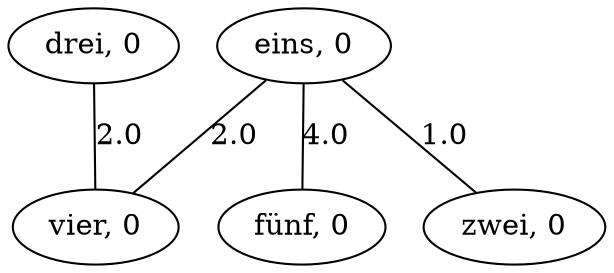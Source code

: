 graph G {
  1 [ label="eins, 0" ];
  2 [ label="zwei, 0" ];
  3 [ label="vier, 0" ];
  4 [ label="drei, 0" ];
  5 [ label="fünf, 0" ];
  1 -- 2 [ label="1.0" ];
  1 -- 3 [ label="2.0" ];
  4 -- 3 [ label="2.0" ];
  1 -- 5 [ label="4.0" ];
}
